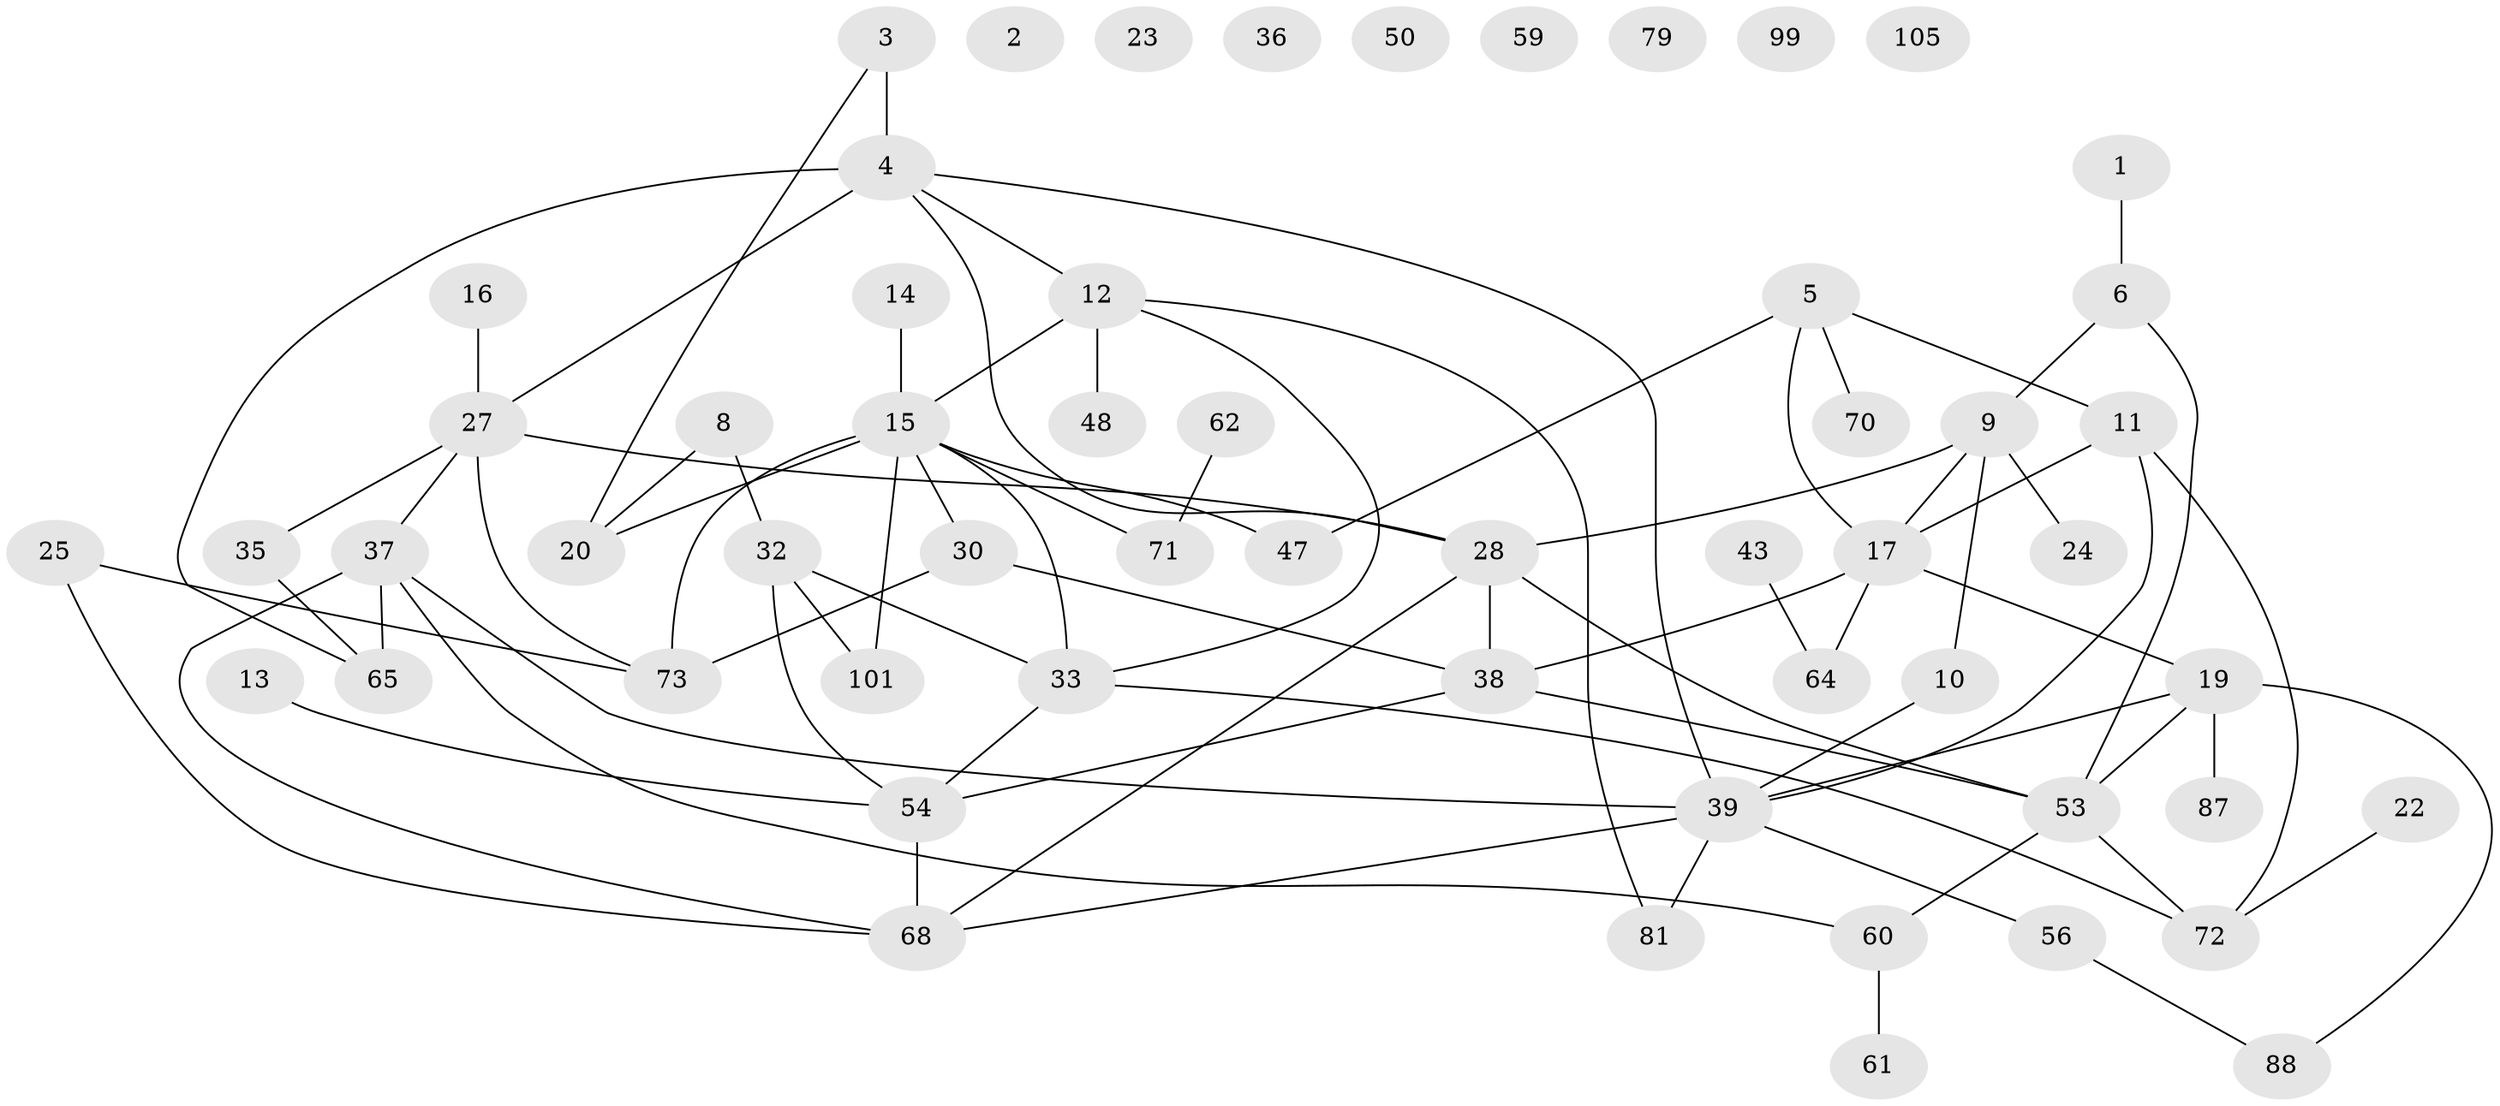 // original degree distribution, {1: 0.19130434782608696, 0: 0.06956521739130435, 3: 0.26956521739130435, 4: 0.1391304347826087, 2: 0.26956521739130435, 5: 0.043478260869565216, 6: 0.017391304347826087}
// Generated by graph-tools (version 1.1) at 2025/13/03/09/25 04:13:13]
// undirected, 57 vertices, 79 edges
graph export_dot {
graph [start="1"]
  node [color=gray90,style=filled];
  1;
  2;
  3 [super="+26"];
  4 [super="+18+95"];
  5 [super="+55"];
  6 [super="+7"];
  8;
  9 [super="+45+63"];
  10 [super="+46"];
  11 [super="+31+57"];
  12 [super="+96+92"];
  13 [super="+58"];
  14 [super="+29"];
  15 [super="+67"];
  16;
  17 [super="+40+21+42"];
  19 [super="+34+107"];
  20 [super="+85"];
  22;
  23;
  24;
  25;
  27 [super="+69+91"];
  28 [super="+97+77"];
  30 [super="+100+74"];
  32 [super="+44"];
  33 [super="+41+109"];
  35 [super="+89"];
  36;
  37 [super="+52+93"];
  38 [super="+51"];
  39 [super="+66"];
  43;
  47 [super="+49"];
  48;
  50;
  53 [super="+83"];
  54 [super="+102"];
  56 [super="+82"];
  59;
  60 [super="+108"];
  61;
  62;
  64 [super="+86"];
  65;
  68 [super="+78"];
  70 [super="+90"];
  71 [super="+112"];
  72;
  73 [super="+75"];
  79;
  81;
  87;
  88;
  99;
  101;
  105;
  1 -- 6;
  3 -- 4 [weight=2];
  3 -- 20;
  4 -- 12;
  4 -- 65;
  4 -- 28;
  4 -- 39;
  4 -- 27;
  5 -- 47;
  5 -- 17;
  5 -- 11;
  5 -- 70;
  6 -- 9;
  6 -- 53;
  8 -- 32;
  8 -- 20;
  9 -- 17;
  9 -- 24;
  9 -- 10;
  9 -- 28;
  10 -- 39;
  11 -- 17;
  11 -- 72;
  11 -- 39;
  12 -- 48;
  12 -- 81;
  12 -- 33;
  12 -- 15;
  13 -- 54;
  14 -- 15;
  15 -- 30 [weight=2];
  15 -- 33;
  15 -- 101;
  15 -- 71;
  15 -- 20;
  15 -- 73;
  15 -- 47;
  16 -- 27;
  17 -- 38;
  17 -- 64;
  17 -- 19;
  19 -- 87;
  19 -- 39;
  19 -- 53;
  19 -- 88;
  22 -- 72;
  25 -- 73;
  25 -- 68;
  27 -- 35;
  27 -- 37;
  27 -- 73;
  27 -- 28;
  28 -- 38;
  28 -- 53;
  28 -- 68;
  30 -- 38;
  30 -- 73;
  32 -- 101;
  32 -- 33;
  32 -- 54;
  33 -- 72;
  33 -- 54;
  35 -- 65;
  37 -- 68;
  37 -- 60;
  37 -- 65;
  37 -- 39;
  38 -- 54;
  38 -- 53;
  39 -- 81;
  39 -- 56;
  39 -- 68;
  43 -- 64;
  53 -- 72;
  53 -- 60;
  54 -- 68;
  56 -- 88;
  60 -- 61;
  62 -- 71;
}
